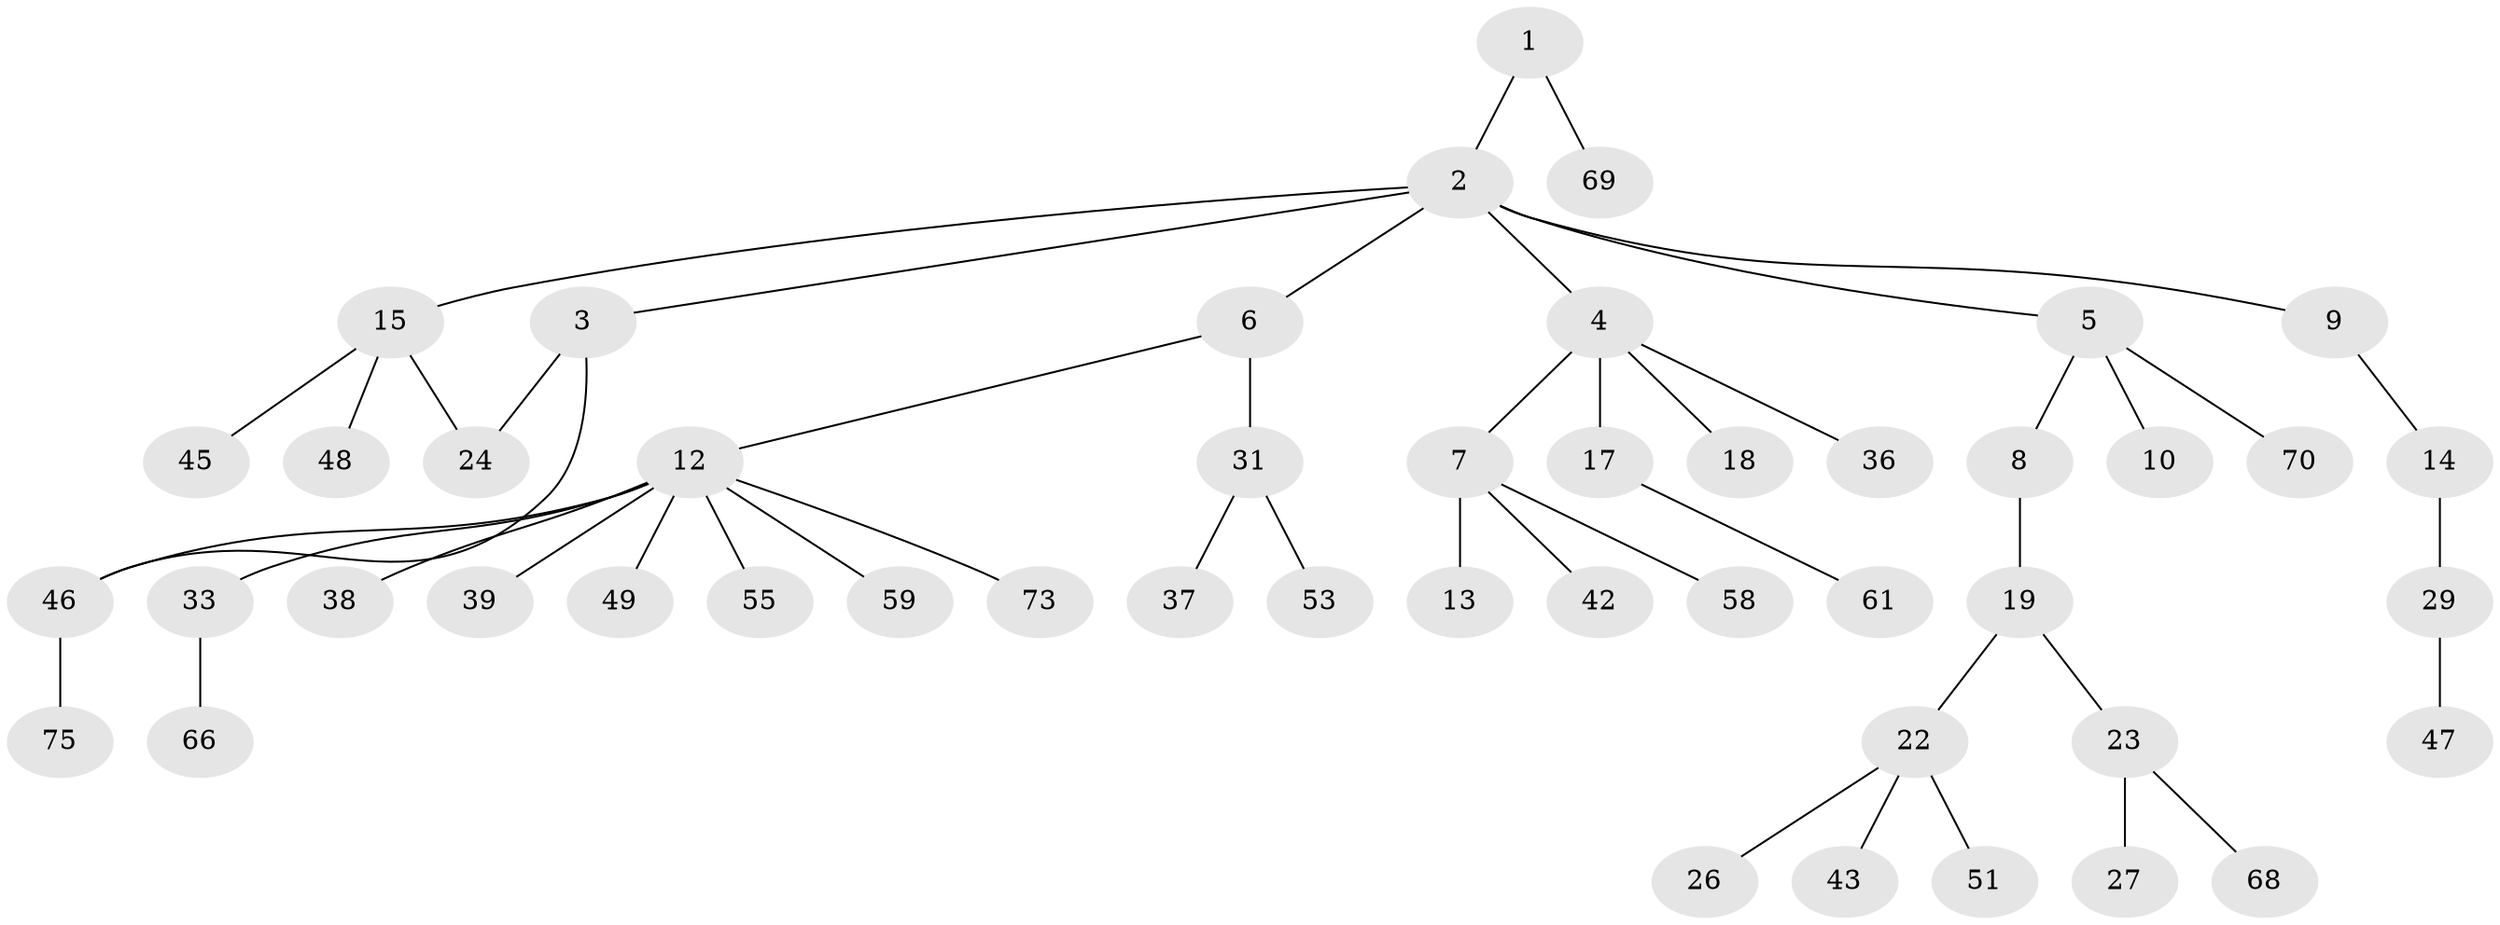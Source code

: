 // Generated by graph-tools (version 1.1) at 2025/23/03/03/25 07:23:35]
// undirected, 48 vertices, 49 edges
graph export_dot {
graph [start="1"]
  node [color=gray90,style=filled];
  1 [super="+50"];
  2 [super="+64"];
  3 [super="+35"];
  4;
  5 [super="+52"];
  6 [super="+20"];
  7 [super="+11"];
  8 [super="+41"];
  9 [super="+21"];
  10 [super="+16"];
  12 [super="+44"];
  13 [super="+25"];
  14 [super="+28"];
  15 [super="+32"];
  17 [super="+71"];
  18 [super="+30"];
  19;
  22 [super="+57"];
  23 [super="+56"];
  24;
  26;
  27;
  29 [super="+40"];
  31 [super="+63"];
  33 [super="+34"];
  36 [super="+65"];
  37;
  38;
  39 [super="+72"];
  42;
  43;
  45 [super="+54"];
  46 [super="+60"];
  47 [super="+62"];
  48 [super="+74"];
  49;
  51;
  53;
  55;
  58;
  59;
  61 [super="+67"];
  66;
  68;
  69;
  70;
  73;
  75;
  1 -- 2;
  1 -- 69;
  2 -- 3;
  2 -- 4;
  2 -- 5;
  2 -- 6;
  2 -- 9;
  2 -- 15;
  3 -- 24;
  3 -- 46;
  4 -- 7;
  4 -- 17;
  4 -- 18;
  4 -- 36;
  5 -- 8;
  5 -- 10;
  5 -- 70;
  6 -- 12;
  6 -- 31;
  7 -- 42;
  7 -- 58;
  7 -- 13;
  8 -- 19;
  9 -- 14;
  12 -- 33;
  12 -- 38;
  12 -- 39;
  12 -- 49;
  12 -- 59;
  12 -- 73;
  12 -- 55;
  12 -- 46;
  14 -- 29;
  15 -- 24;
  15 -- 45;
  15 -- 48;
  17 -- 61;
  19 -- 22;
  19 -- 23;
  22 -- 26;
  22 -- 43;
  22 -- 51;
  23 -- 27;
  23 -- 68;
  29 -- 47;
  31 -- 37;
  31 -- 53;
  33 -- 66;
  46 -- 75;
}
